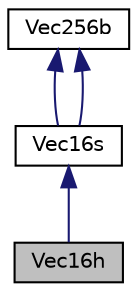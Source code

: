 digraph "Vec16h"
{
 // LATEX_PDF_SIZE
  edge [fontname="Helvetica",fontsize="10",labelfontname="Helvetica",labelfontsize="10"];
  node [fontname="Helvetica",fontsize="10",shape=record];
  Node1 [label="Vec16h",height=0.2,width=0.4,color="black", fillcolor="grey75", style="filled", fontcolor="black",tooltip=" "];
  Node2 -> Node1 [dir="back",color="midnightblue",fontsize="10",style="solid",fontname="Helvetica"];
  Node2 [label="Vec16s",height=0.2,width=0.4,color="black", fillcolor="white", style="filled",URL="$classVec16s.html",tooltip=" "];
  Node3 -> Node2 [dir="back",color="midnightblue",fontsize="10",style="solid",fontname="Helvetica"];
  Node3 [label="Vec256b",height=0.2,width=0.4,color="black", fillcolor="white", style="filled",URL="$classVec256b.html",tooltip=" "];
  Node3 -> Node2 [dir="back",color="midnightblue",fontsize="10",style="solid",fontname="Helvetica"];
}
